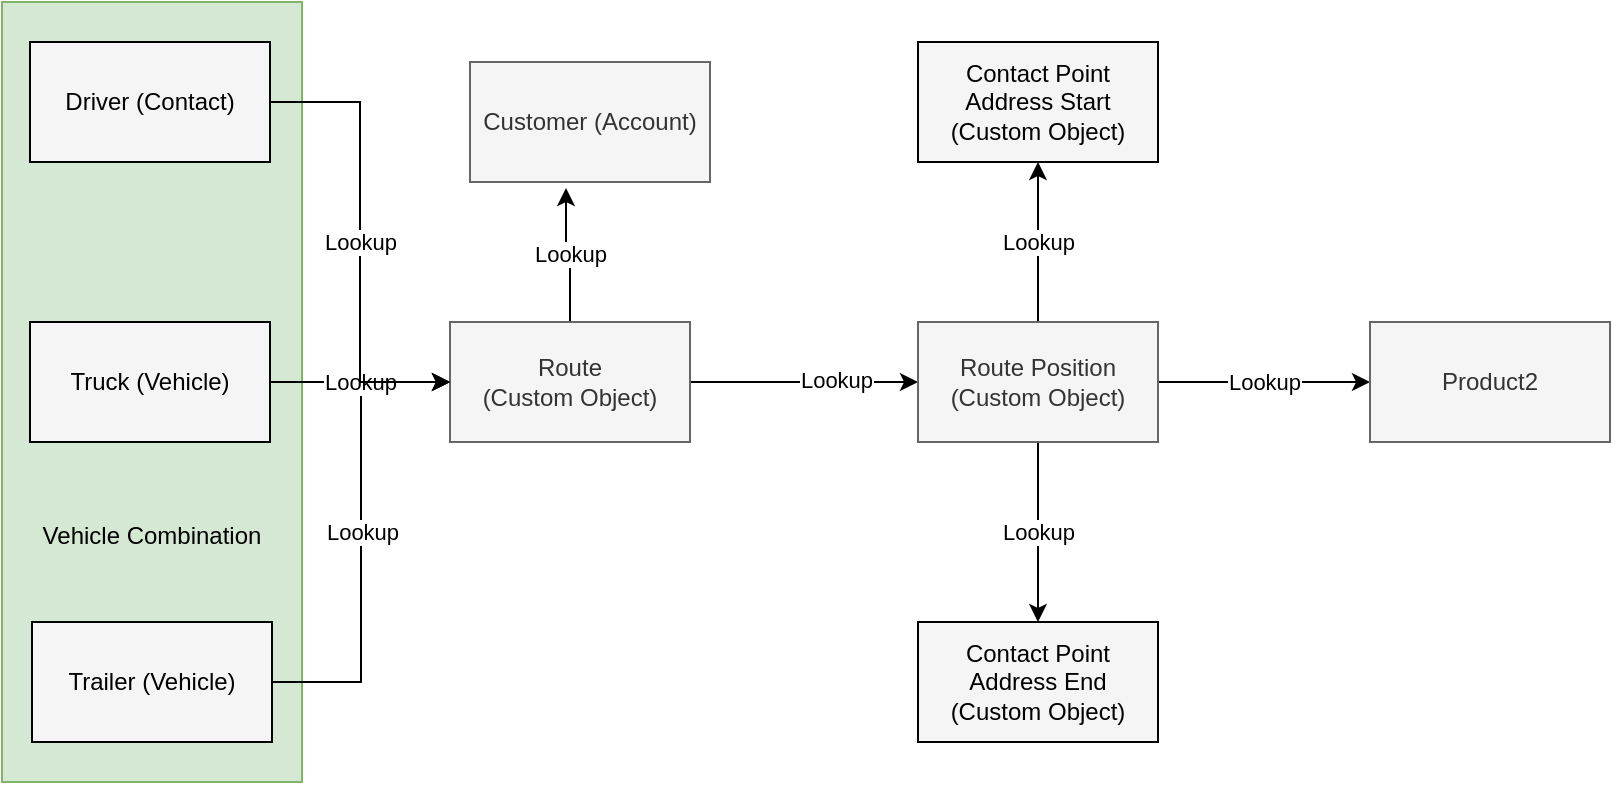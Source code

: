 <mxfile version="15.6.0" type="github">
  <diagram id="DH9oLqAvsHviRjUrgdUJ" name="Page-1">
    <mxGraphModel dx="1666" dy="794" grid="1" gridSize="10" guides="1" tooltips="1" connect="1" arrows="1" fold="1" page="1" pageScale="1" pageWidth="827" pageHeight="1169" math="0" shadow="0">
      <root>
        <mxCell id="0" />
        <mxCell id="1" parent="0" />
        <mxCell id="FejR-0xQScrpxxmyeNhJ-30" value="&lt;br&gt;&lt;br&gt;&lt;br&gt;&lt;br&gt;&lt;br&gt;&lt;br&gt;&lt;br&gt;&lt;br&gt;&lt;br&gt;&lt;br&gt;Vehicle Combination" style="rounded=0;whiteSpace=wrap;html=1;fillColor=#d5e8d4;strokeColor=#82b366;" parent="1" vertex="1">
          <mxGeometry x="16" y="100" width="150" height="390" as="geometry" />
        </mxCell>
        <mxCell id="FejR-0xQScrpxxmyeNhJ-12" style="edgeStyle=orthogonalEdgeStyle;rounded=0;orthogonalLoop=1;jettySize=auto;html=1;exitX=1;exitY=0.5;exitDx=0;exitDy=0;entryX=0;entryY=0.5;entryDx=0;entryDy=0;" parent="1" source="FejR-0xQScrpxxmyeNhJ-1" target="FejR-0xQScrpxxmyeNhJ-9" edge="1">
          <mxGeometry relative="1" as="geometry" />
        </mxCell>
        <mxCell id="FejR-0xQScrpxxmyeNhJ-13" value="Lookup" style="edgeLabel;html=1;align=center;verticalAlign=middle;resizable=0;points=[];" parent="FejR-0xQScrpxxmyeNhJ-12" vertex="1" connectable="0">
          <mxGeometry x="0.281" y="1" relative="1" as="geometry">
            <mxPoint as="offset" />
          </mxGeometry>
        </mxCell>
        <mxCell id="pBS9UwQSY9ReTo89sHu9-2" value="Lookup" style="edgeStyle=orthogonalEdgeStyle;rounded=0;orthogonalLoop=1;jettySize=auto;html=1;exitX=0.5;exitY=0;exitDx=0;exitDy=0;entryX=0.4;entryY=1.05;entryDx=0;entryDy=0;entryPerimeter=0;" edge="1" parent="1" source="FejR-0xQScrpxxmyeNhJ-1" target="FejR-0xQScrpxxmyeNhJ-2">
          <mxGeometry relative="1" as="geometry" />
        </mxCell>
        <mxCell id="FejR-0xQScrpxxmyeNhJ-1" value="Route &lt;br&gt;(Custom Object)" style="rounded=0;whiteSpace=wrap;html=1;fillColor=#f5f5f5;fontColor=#333333;strokeColor=#666666;" parent="1" vertex="1">
          <mxGeometry x="240" y="260" width="120" height="60" as="geometry" />
        </mxCell>
        <mxCell id="FejR-0xQScrpxxmyeNhJ-2" value="Customer (Account)" style="rounded=0;whiteSpace=wrap;html=1;fillColor=#f5f5f5;fontColor=#333333;strokeColor=#666666;" parent="1" vertex="1">
          <mxGeometry x="250" y="130" width="120" height="60" as="geometry" />
        </mxCell>
        <mxCell id="FejR-0xQScrpxxmyeNhJ-14" value="Lookup" style="edgeStyle=orthogonalEdgeStyle;rounded=0;orthogonalLoop=1;jettySize=auto;html=1;exitX=1;exitY=0.5;exitDx=0;exitDy=0;entryX=0;entryY=0.5;entryDx=0;entryDy=0;" parent="1" source="FejR-0xQScrpxxmyeNhJ-9" target="FejR-0xQScrpxxmyeNhJ-10" edge="1">
          <mxGeometry relative="1" as="geometry" />
        </mxCell>
        <mxCell id="FejR-0xQScrpxxmyeNhJ-17" value="Lookup" style="edgeStyle=orthogonalEdgeStyle;rounded=0;orthogonalLoop=1;jettySize=auto;html=1;exitX=0.5;exitY=0;exitDx=0;exitDy=0;" parent="1" source="FejR-0xQScrpxxmyeNhJ-9" target="FejR-0xQScrpxxmyeNhJ-16" edge="1">
          <mxGeometry relative="1" as="geometry" />
        </mxCell>
        <mxCell id="FejR-0xQScrpxxmyeNhJ-18" value="Lookup" style="edgeStyle=orthogonalEdgeStyle;rounded=0;orthogonalLoop=1;jettySize=auto;html=1;exitX=0.5;exitY=1;exitDx=0;exitDy=0;entryX=0.5;entryY=0;entryDx=0;entryDy=0;" parent="1" source="FejR-0xQScrpxxmyeNhJ-9" target="FejR-0xQScrpxxmyeNhJ-15" edge="1">
          <mxGeometry relative="1" as="geometry" />
        </mxCell>
        <mxCell id="FejR-0xQScrpxxmyeNhJ-9" value="Route Position&lt;br&gt;(Custom Object)" style="rounded=0;whiteSpace=wrap;html=1;fillColor=#f5f5f5;fontColor=#333333;strokeColor=#666666;" parent="1" vertex="1">
          <mxGeometry x="474" y="260" width="120" height="60" as="geometry" />
        </mxCell>
        <mxCell id="FejR-0xQScrpxxmyeNhJ-10" value="Product2" style="rounded=0;whiteSpace=wrap;html=1;fillColor=#F5F5F5;fontColor=#333333;strokeColor=#666666;" parent="1" vertex="1">
          <mxGeometry x="700" y="260" width="120" height="60" as="geometry" />
        </mxCell>
        <mxCell id="FejR-0xQScrpxxmyeNhJ-15" value="Contact Point Address End&lt;br&gt;(Custom Object)" style="rounded=0;whiteSpace=wrap;html=1;fillColor=#F5F5F5;" parent="1" vertex="1">
          <mxGeometry x="474" y="410" width="120" height="60" as="geometry" />
        </mxCell>
        <mxCell id="FejR-0xQScrpxxmyeNhJ-16" value="Contact Point Address Start&lt;br&gt;(Custom Object)" style="rounded=0;whiteSpace=wrap;html=1;fillColor=#F5F5F5;" parent="1" vertex="1">
          <mxGeometry x="474" y="120" width="120" height="60" as="geometry" />
        </mxCell>
        <mxCell id="FejR-0xQScrpxxmyeNhJ-27" value="Lookup" style="edgeStyle=orthogonalEdgeStyle;rounded=0;orthogonalLoop=1;jettySize=auto;html=1;exitX=1;exitY=0.5;exitDx=0;exitDy=0;entryX=0;entryY=0.5;entryDx=0;entryDy=0;" parent="1" source="FejR-0xQScrpxxmyeNhJ-19" target="FejR-0xQScrpxxmyeNhJ-1" edge="1">
          <mxGeometry relative="1" as="geometry" />
        </mxCell>
        <mxCell id="FejR-0xQScrpxxmyeNhJ-19" value="Trailer (Vehicle)" style="rounded=0;whiteSpace=wrap;html=1;fillColor=#F5F5F5;" parent="1" vertex="1">
          <mxGeometry x="31" y="410" width="120" height="60" as="geometry" />
        </mxCell>
        <mxCell id="FejR-0xQScrpxxmyeNhJ-25" value="Lookup" style="edgeStyle=orthogonalEdgeStyle;rounded=0;orthogonalLoop=1;jettySize=auto;html=1;exitX=1;exitY=0.5;exitDx=0;exitDy=0;entryX=0;entryY=0.5;entryDx=0;entryDy=0;" parent="1" source="FejR-0xQScrpxxmyeNhJ-20" target="FejR-0xQScrpxxmyeNhJ-1" edge="1">
          <mxGeometry relative="1" as="geometry" />
        </mxCell>
        <mxCell id="FejR-0xQScrpxxmyeNhJ-20" value="Truck (Vehicle)" style="rounded=0;whiteSpace=wrap;html=1;fillColor=#F5F5F5;" parent="1" vertex="1">
          <mxGeometry x="30" y="260" width="120" height="60" as="geometry" />
        </mxCell>
        <mxCell id="FejR-0xQScrpxxmyeNhJ-26" value="Lookup" style="edgeStyle=orthogonalEdgeStyle;rounded=0;orthogonalLoop=1;jettySize=auto;html=1;exitX=1;exitY=0.5;exitDx=0;exitDy=0;entryX=0;entryY=0.5;entryDx=0;entryDy=0;" parent="1" source="FejR-0xQScrpxxmyeNhJ-21" target="FejR-0xQScrpxxmyeNhJ-1" edge="1">
          <mxGeometry relative="1" as="geometry" />
        </mxCell>
        <mxCell id="FejR-0xQScrpxxmyeNhJ-21" value="Driver (Contact)" style="rounded=0;whiteSpace=wrap;html=1;fillColor=#F5F5F5;" parent="1" vertex="1">
          <mxGeometry x="30" y="120" width="120" height="60" as="geometry" />
        </mxCell>
      </root>
    </mxGraphModel>
  </diagram>
</mxfile>
